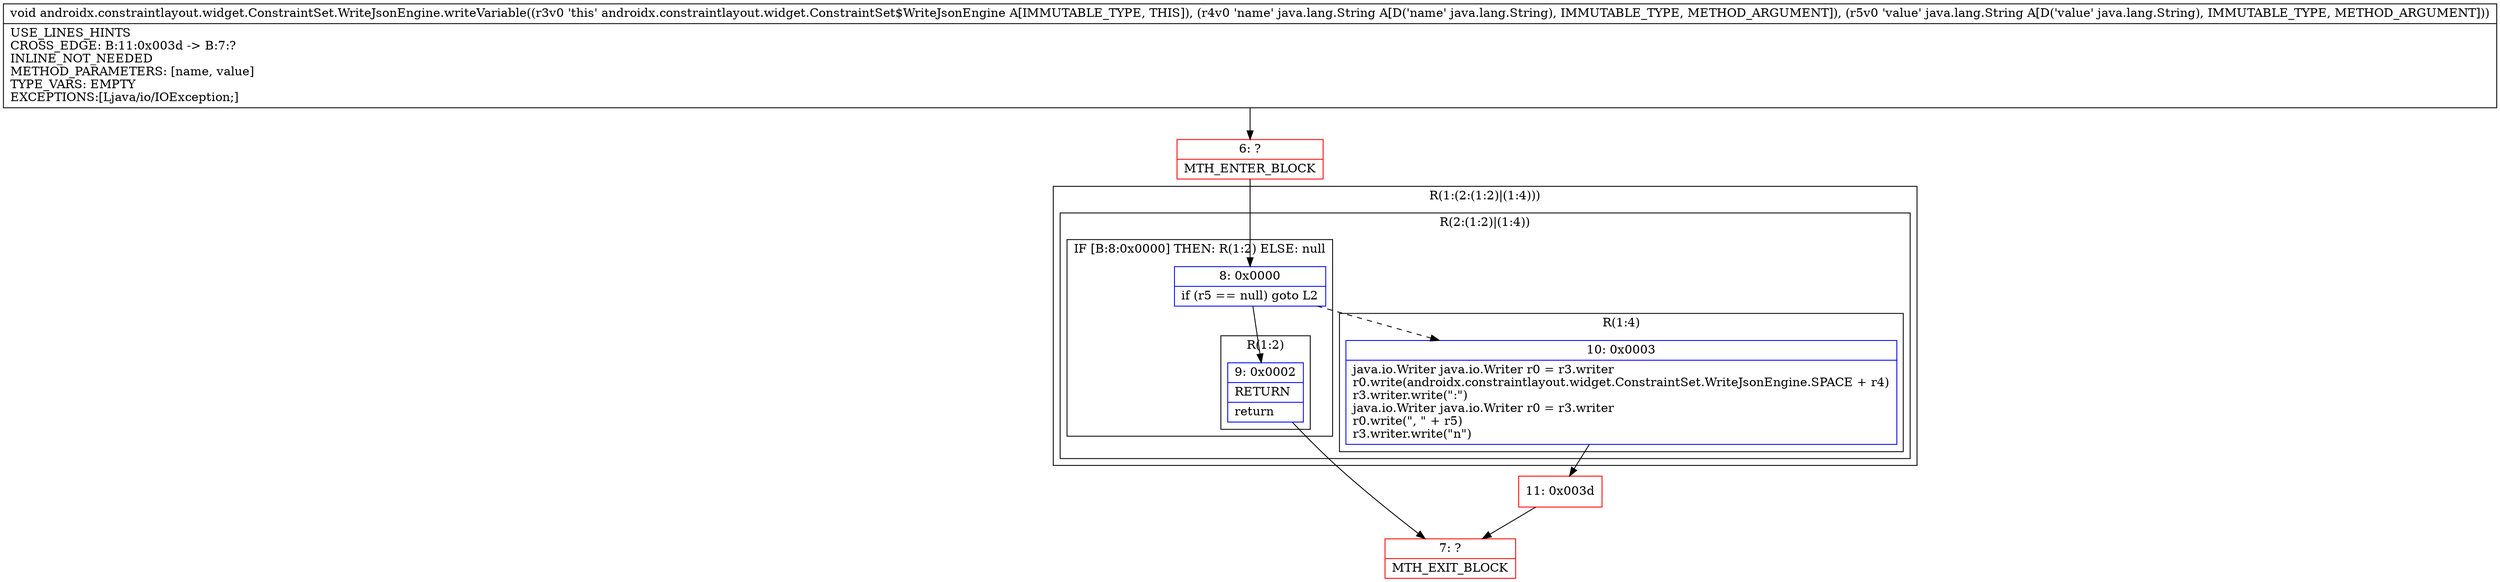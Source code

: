 digraph "CFG forandroidx.constraintlayout.widget.ConstraintSet.WriteJsonEngine.writeVariable(Ljava\/lang\/String;Ljava\/lang\/String;)V" {
subgraph cluster_Region_963588555 {
label = "R(1:(2:(1:2)|(1:4)))";
node [shape=record,color=blue];
subgraph cluster_Region_1362698717 {
label = "R(2:(1:2)|(1:4))";
node [shape=record,color=blue];
subgraph cluster_IfRegion_1528950984 {
label = "IF [B:8:0x0000] THEN: R(1:2) ELSE: null";
node [shape=record,color=blue];
Node_8 [shape=record,label="{8\:\ 0x0000|if (r5 == null) goto L2\l}"];
subgraph cluster_Region_1360984605 {
label = "R(1:2)";
node [shape=record,color=blue];
Node_9 [shape=record,label="{9\:\ 0x0002|RETURN\l|return\l}"];
}
}
subgraph cluster_Region_946548069 {
label = "R(1:4)";
node [shape=record,color=blue];
Node_10 [shape=record,label="{10\:\ 0x0003|java.io.Writer java.io.Writer r0 = r3.writer\lr0.write(androidx.constraintlayout.widget.ConstraintSet.WriteJsonEngine.SPACE + r4)\lr3.writer.write(\":\")\ljava.io.Writer java.io.Writer r0 = r3.writer\lr0.write(\", \" + r5)\lr3.writer.write(\"n\")\l}"];
}
}
}
Node_6 [shape=record,color=red,label="{6\:\ ?|MTH_ENTER_BLOCK\l}"];
Node_7 [shape=record,color=red,label="{7\:\ ?|MTH_EXIT_BLOCK\l}"];
Node_11 [shape=record,color=red,label="{11\:\ 0x003d}"];
MethodNode[shape=record,label="{void androidx.constraintlayout.widget.ConstraintSet.WriteJsonEngine.writeVariable((r3v0 'this' androidx.constraintlayout.widget.ConstraintSet$WriteJsonEngine A[IMMUTABLE_TYPE, THIS]), (r4v0 'name' java.lang.String A[D('name' java.lang.String), IMMUTABLE_TYPE, METHOD_ARGUMENT]), (r5v0 'value' java.lang.String A[D('value' java.lang.String), IMMUTABLE_TYPE, METHOD_ARGUMENT]))  | USE_LINES_HINTS\lCROSS_EDGE: B:11:0x003d \-\> B:7:?\lINLINE_NOT_NEEDED\lMETHOD_PARAMETERS: [name, value]\lTYPE_VARS: EMPTY\lEXCEPTIONS:[Ljava\/io\/IOException;]\l}"];
MethodNode -> Node_6;Node_8 -> Node_9;
Node_8 -> Node_10[style=dashed];
Node_9 -> Node_7;
Node_10 -> Node_11;
Node_6 -> Node_8;
Node_11 -> Node_7;
}

